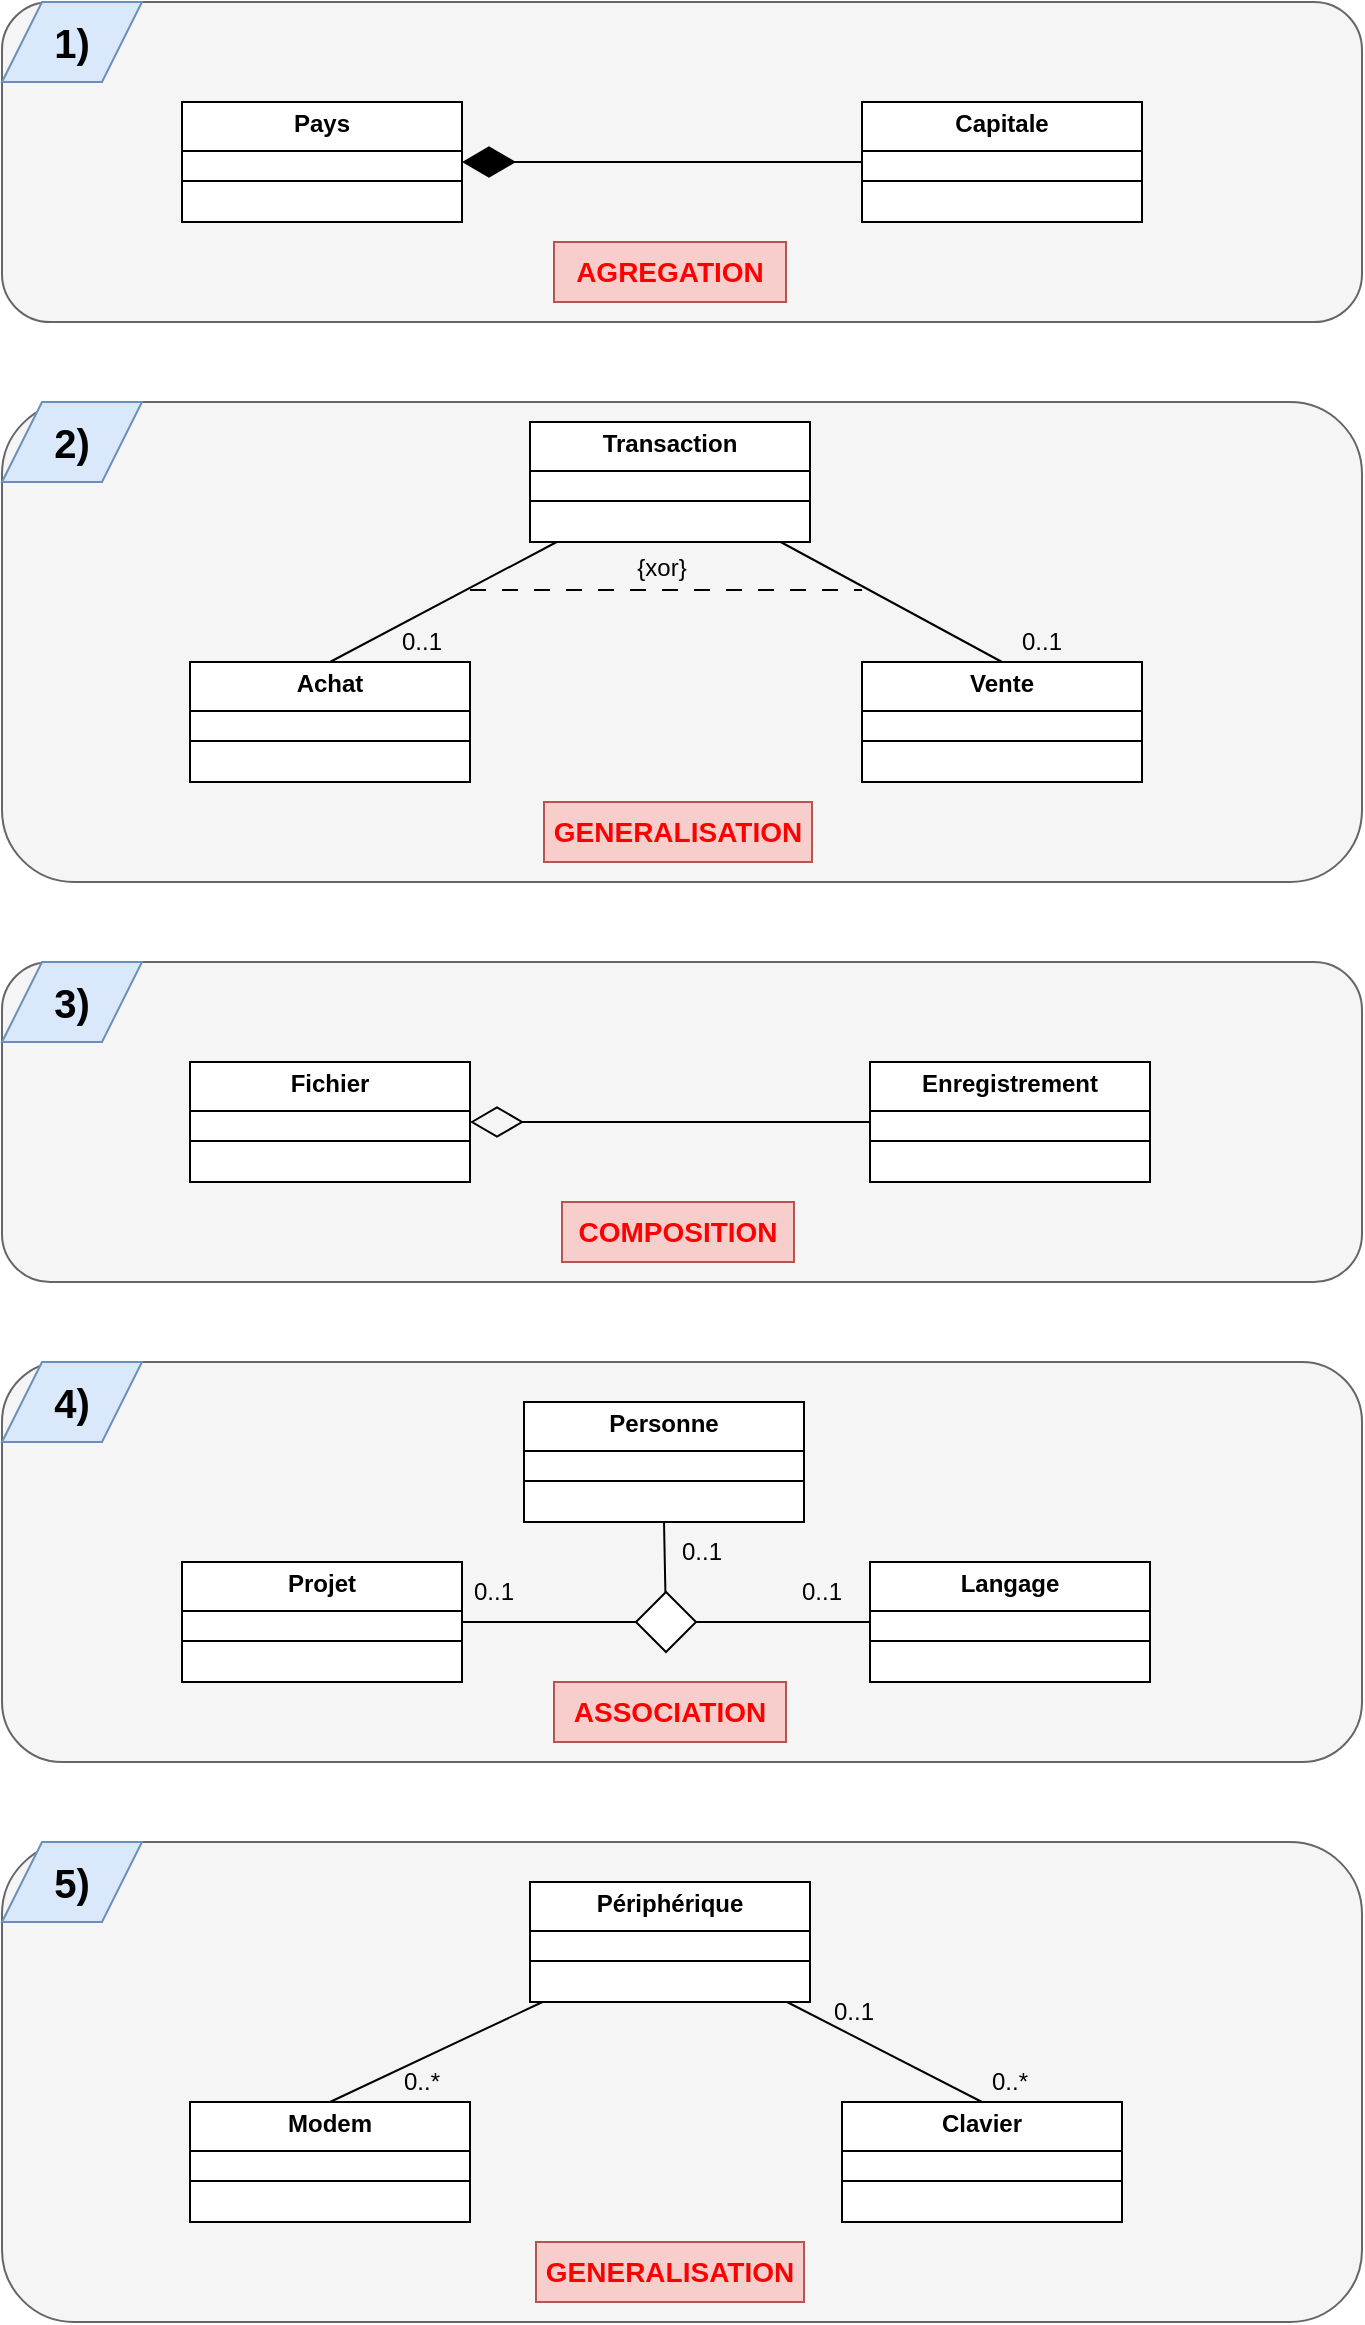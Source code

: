 <mxfile version="27.0.6">
  <diagram name="Page-1" id="fGesdjonegO0L1L9pHMr">
    <mxGraphModel dx="898" dy="750" grid="1" gridSize="10" guides="1" tooltips="1" connect="1" arrows="1" fold="1" page="1" pageScale="1" pageWidth="827" pageHeight="1169" math="0" shadow="0">
      <root>
        <mxCell id="0" />
        <mxCell id="1" parent="0" />
        <mxCell id="_dUHm0INQjYrLBaSXBUF-5" value="" style="rounded=1;whiteSpace=wrap;html=1;fillColor=#f5f5f5;fontColor=#333333;strokeColor=#666666;" parent="1" vertex="1">
          <mxGeometry x="80" y="560" width="680" height="160" as="geometry" />
        </mxCell>
        <mxCell id="5g9vw5iDV2U8HIUjXelG-1" value="" style="rounded=1;whiteSpace=wrap;html=1;fillColor=#f5f5f5;fontColor=#333333;strokeColor=#666666;" parent="1" vertex="1">
          <mxGeometry x="80" y="80" width="680" height="160" as="geometry" />
        </mxCell>
        <mxCell id="5g9vw5iDV2U8HIUjXelG-2" value="&lt;p style=&quot;margin:0px;margin-top:4px;text-align:center;&quot;&gt;&lt;b&gt;Pays&lt;/b&gt;&lt;/p&gt;&lt;hr size=&quot;1&quot; style=&quot;border-style:solid;&quot;&gt;&lt;div style=&quot;height:2px;&quot;&gt;&lt;/div&gt;&lt;hr size=&quot;1&quot; style=&quot;border-style:solid;&quot;&gt;&lt;div style=&quot;height:2px;&quot;&gt;&lt;/div&gt;" style="verticalAlign=top;align=left;overflow=fill;html=1;whiteSpace=wrap;" parent="1" vertex="1">
          <mxGeometry x="170" y="130" width="140" height="60" as="geometry" />
        </mxCell>
        <mxCell id="5g9vw5iDV2U8HIUjXelG-3" value="&lt;p style=&quot;margin:0px;margin-top:4px;text-align:center;&quot;&gt;&lt;b&gt;Capitale&lt;/b&gt;&lt;/p&gt;&lt;hr size=&quot;1&quot; style=&quot;border-style:solid;&quot;&gt;&lt;div style=&quot;height:2px;&quot;&gt;&lt;/div&gt;&lt;hr size=&quot;1&quot; style=&quot;border-style:solid;&quot;&gt;&lt;div style=&quot;height:2px;&quot;&gt;&lt;/div&gt;" style="verticalAlign=top;align=left;overflow=fill;html=1;whiteSpace=wrap;" parent="1" vertex="1">
          <mxGeometry x="510" y="130" width="140" height="60" as="geometry" />
        </mxCell>
        <mxCell id="5g9vw5iDV2U8HIUjXelG-6" value="" style="endArrow=diamondThin;endFill=1;endSize=24;html=1;rounded=0;entryX=1;entryY=0.5;entryDx=0;entryDy=0;exitX=0;exitY=0.5;exitDx=0;exitDy=0;" parent="1" source="5g9vw5iDV2U8HIUjXelG-3" target="5g9vw5iDV2U8HIUjXelG-2" edge="1">
          <mxGeometry width="160" relative="1" as="geometry">
            <mxPoint x="330" y="290" as="sourcePoint" />
            <mxPoint x="490" y="290" as="targetPoint" />
          </mxGeometry>
        </mxCell>
        <mxCell id="5g9vw5iDV2U8HIUjXelG-7" value="&lt;b&gt;&lt;font style=&quot;color: light-dark(rgb(255, 0, 0), rgb(237, 237, 237)); font-size: 14px;&quot;&gt;AGREGATION&lt;/font&gt;&lt;/b&gt;" style="text;html=1;align=center;verticalAlign=middle;whiteSpace=wrap;rounded=0;fillColor=#f8cecc;strokeColor=#b85450;" parent="1" vertex="1">
          <mxGeometry x="356" y="200" width="116" height="30" as="geometry" />
        </mxCell>
        <mxCell id="5g9vw5iDV2U8HIUjXelG-8" value="&lt;b&gt;&lt;font style=&quot;font-size: 20px;&quot;&gt;1)&lt;/font&gt;&lt;/b&gt;" style="shape=parallelogram;perimeter=parallelogramPerimeter;whiteSpace=wrap;html=1;fixedSize=1;fillColor=#dae8fc;strokeColor=#6c8ebf;" parent="1" vertex="1">
          <mxGeometry x="80" y="80" width="70" height="40" as="geometry" />
        </mxCell>
        <mxCell id="5g9vw5iDV2U8HIUjXelG-9" value="" style="rounded=1;whiteSpace=wrap;html=1;fillColor=#f5f5f5;fontColor=#333333;strokeColor=#666666;" parent="1" vertex="1">
          <mxGeometry x="80" y="280" width="680" height="240" as="geometry" />
        </mxCell>
        <mxCell id="5g9vw5iDV2U8HIUjXelG-10" value="&lt;b&gt;&lt;font style=&quot;font-size: 20px;&quot;&gt;2)&lt;/font&gt;&lt;/b&gt;" style="shape=parallelogram;perimeter=parallelogramPerimeter;whiteSpace=wrap;html=1;fixedSize=1;fillColor=#dae8fc;strokeColor=#6c8ebf;" parent="1" vertex="1">
          <mxGeometry x="80" y="280" width="70" height="40" as="geometry" />
        </mxCell>
        <mxCell id="_dUHm0INQjYrLBaSXBUF-1" value="&lt;p style=&quot;margin:0px;margin-top:4px;text-align:center;&quot;&gt;&lt;b&gt;Fichier&lt;/b&gt;&lt;/p&gt;&lt;hr size=&quot;1&quot; style=&quot;border-style:solid;&quot;&gt;&lt;div style=&quot;height:2px;&quot;&gt;&lt;/div&gt;&lt;hr size=&quot;1&quot; style=&quot;border-style:solid;&quot;&gt;&lt;div style=&quot;height:2px;&quot;&gt;&lt;/div&gt;" style="verticalAlign=top;align=left;overflow=fill;html=1;whiteSpace=wrap;" parent="1" vertex="1">
          <mxGeometry x="174" y="610" width="140" height="60" as="geometry" />
        </mxCell>
        <mxCell id="_dUHm0INQjYrLBaSXBUF-2" value="&lt;p style=&quot;margin:0px;margin-top:4px;text-align:center;&quot;&gt;&lt;b&gt;Enregistrement&lt;/b&gt;&lt;/p&gt;&lt;hr size=&quot;1&quot; style=&quot;border-style:solid;&quot;&gt;&lt;div style=&quot;height:2px;&quot;&gt;&lt;/div&gt;&lt;hr size=&quot;1&quot; style=&quot;border-style:solid;&quot;&gt;&lt;div style=&quot;height:2px;&quot;&gt;&lt;/div&gt;" style="verticalAlign=top;align=left;overflow=fill;html=1;whiteSpace=wrap;" parent="1" vertex="1">
          <mxGeometry x="514" y="610" width="140" height="60" as="geometry" />
        </mxCell>
        <mxCell id="_dUHm0INQjYrLBaSXBUF-3" value="" style="endArrow=diamondThin;endFill=0;endSize=24;html=1;rounded=0;entryX=1;entryY=0.5;entryDx=0;entryDy=0;exitX=0;exitY=0.5;exitDx=0;exitDy=0;" parent="1" source="_dUHm0INQjYrLBaSXBUF-2" target="_dUHm0INQjYrLBaSXBUF-1" edge="1">
          <mxGeometry width="160" relative="1" as="geometry">
            <mxPoint x="334" y="670" as="sourcePoint" />
            <mxPoint x="494" y="670" as="targetPoint" />
          </mxGeometry>
        </mxCell>
        <mxCell id="_dUHm0INQjYrLBaSXBUF-4" value="&lt;b&gt;&lt;font style=&quot;color: light-dark(rgb(255, 0, 0), rgb(237, 237, 237)); font-size: 14px;&quot;&gt;COMPOSITION&lt;/font&gt;&lt;/b&gt;" style="text;html=1;align=center;verticalAlign=middle;whiteSpace=wrap;rounded=0;fillColor=#f8cecc;strokeColor=#b85450;" parent="1" vertex="1">
          <mxGeometry x="360" y="680" width="116" height="30" as="geometry" />
        </mxCell>
        <mxCell id="_dUHm0INQjYrLBaSXBUF-6" value="&lt;b&gt;&lt;font style=&quot;font-size: 20px;&quot;&gt;3)&lt;/font&gt;&lt;/b&gt;" style="shape=parallelogram;perimeter=parallelogramPerimeter;whiteSpace=wrap;html=1;fixedSize=1;fillColor=#dae8fc;strokeColor=#6c8ebf;" parent="1" vertex="1">
          <mxGeometry x="80" y="560" width="70" height="40" as="geometry" />
        </mxCell>
        <mxCell id="_dUHm0INQjYrLBaSXBUF-7" value="" style="rounded=1;whiteSpace=wrap;html=1;fillColor=#f5f5f5;fontColor=#333333;strokeColor=#666666;" parent="1" vertex="1">
          <mxGeometry x="80" y="760" width="680" height="200" as="geometry" />
        </mxCell>
        <mxCell id="_dUHm0INQjYrLBaSXBUF-8" value="&lt;b&gt;&lt;font style=&quot;font-size: 20px;&quot;&gt;4)&lt;/font&gt;&lt;/b&gt;" style="shape=parallelogram;perimeter=parallelogramPerimeter;whiteSpace=wrap;html=1;fixedSize=1;fillColor=#dae8fc;strokeColor=#6c8ebf;" parent="1" vertex="1">
          <mxGeometry x="80" y="760" width="70" height="40" as="geometry" />
        </mxCell>
        <mxCell id="_dUHm0INQjYrLBaSXBUF-9" value="&lt;b&gt;&lt;font style=&quot;color: light-dark(rgb(255, 0, 0), rgb(237, 237, 237)); font-size: 14px;&quot;&gt;ASSOCIATION&lt;/font&gt;&lt;/b&gt;" style="text;html=1;align=center;verticalAlign=middle;whiteSpace=wrap;rounded=0;fillColor=#f8cecc;strokeColor=#b85450;" parent="1" vertex="1">
          <mxGeometry x="356" y="920" width="116" height="30" as="geometry" />
        </mxCell>
        <mxCell id="_dUHm0INQjYrLBaSXBUF-10" value="" style="rounded=1;whiteSpace=wrap;html=1;fillColor=#f5f5f5;fontColor=#333333;strokeColor=#666666;" parent="1" vertex="1">
          <mxGeometry x="80" y="1000" width="680" height="240" as="geometry" />
        </mxCell>
        <mxCell id="_dUHm0INQjYrLBaSXBUF-11" value="&lt;b&gt;&lt;font style=&quot;font-size: 20px;&quot;&gt;5)&lt;/font&gt;&lt;/b&gt;" style="shape=parallelogram;perimeter=parallelogramPerimeter;whiteSpace=wrap;html=1;fixedSize=1;fillColor=#dae8fc;strokeColor=#6c8ebf;" parent="1" vertex="1">
          <mxGeometry x="80" y="1000" width="70" height="40" as="geometry" />
        </mxCell>
        <mxCell id="_dUHm0INQjYrLBaSXBUF-12" value="&lt;b&gt;&lt;font style=&quot;color: light-dark(rgb(255, 0, 0), rgb(237, 237, 237)); font-size: 14px;&quot;&gt;GENERALISATION&lt;/font&gt;&lt;/b&gt;" style="text;html=1;align=center;verticalAlign=middle;whiteSpace=wrap;rounded=0;fillColor=#f8cecc;strokeColor=#b85450;" parent="1" vertex="1">
          <mxGeometry x="347" y="1200" width="134" height="30" as="geometry" />
        </mxCell>
        <mxCell id="_dUHm0INQjYrLBaSXBUF-13" value="&lt;b&gt;&lt;font style=&quot;color: light-dark(rgb(255, 0, 0), rgb(237, 237, 237)); font-size: 14px;&quot;&gt;GENERALISATION&lt;/font&gt;&lt;/b&gt;" style="text;html=1;align=center;verticalAlign=middle;whiteSpace=wrap;rounded=0;fillColor=#f8cecc;strokeColor=#b85450;" parent="1" vertex="1">
          <mxGeometry x="351" y="480" width="134" height="30" as="geometry" />
        </mxCell>
        <mxCell id="nVEXatsSuEp7voSnnsjc-4" style="rounded=0;orthogonalLoop=1;jettySize=auto;html=1;entryX=0.5;entryY=0;entryDx=0;entryDy=0;endArrow=none;startFill=0;" edge="1" parent="1" source="nVEXatsSuEp7voSnnsjc-1" target="nVEXatsSuEp7voSnnsjc-2">
          <mxGeometry relative="1" as="geometry" />
        </mxCell>
        <mxCell id="nVEXatsSuEp7voSnnsjc-5" style="rounded=0;orthogonalLoop=1;jettySize=auto;html=1;entryX=0.5;entryY=0;entryDx=0;entryDy=0;endArrow=none;startFill=0;" edge="1" parent="1" source="nVEXatsSuEp7voSnnsjc-1" target="nVEXatsSuEp7voSnnsjc-3">
          <mxGeometry relative="1" as="geometry" />
        </mxCell>
        <mxCell id="nVEXatsSuEp7voSnnsjc-1" value="&lt;p style=&quot;margin:0px;margin-top:4px;text-align:center;&quot;&gt;&lt;b&gt;Transaction&lt;/b&gt;&lt;/p&gt;&lt;hr size=&quot;1&quot; style=&quot;border-style:solid;&quot;&gt;&lt;div style=&quot;height:2px;&quot;&gt;&lt;/div&gt;&lt;hr size=&quot;1&quot; style=&quot;border-style:solid;&quot;&gt;&lt;div style=&quot;height:2px;&quot;&gt;&lt;/div&gt;" style="verticalAlign=top;align=left;overflow=fill;html=1;whiteSpace=wrap;" vertex="1" parent="1">
          <mxGeometry x="344" y="290" width="140" height="60" as="geometry" />
        </mxCell>
        <mxCell id="nVEXatsSuEp7voSnnsjc-2" value="&lt;p style=&quot;margin:0px;margin-top:4px;text-align:center;&quot;&gt;&lt;b&gt;Achat&lt;/b&gt;&lt;/p&gt;&lt;hr size=&quot;1&quot; style=&quot;border-style:solid;&quot;&gt;&lt;div style=&quot;height:2px;&quot;&gt;&lt;/div&gt;&lt;hr size=&quot;1&quot; style=&quot;border-style:solid;&quot;&gt;&lt;div style=&quot;height:2px;&quot;&gt;&lt;/div&gt;" style="verticalAlign=top;align=left;overflow=fill;html=1;whiteSpace=wrap;" vertex="1" parent="1">
          <mxGeometry x="174" y="410" width="140" height="60" as="geometry" />
        </mxCell>
        <mxCell id="nVEXatsSuEp7voSnnsjc-3" value="&lt;p style=&quot;margin:0px;margin-top:4px;text-align:center;&quot;&gt;&lt;b&gt;Vente&lt;/b&gt;&lt;/p&gt;&lt;hr size=&quot;1&quot; style=&quot;border-style:solid;&quot;&gt;&lt;div style=&quot;height:2px;&quot;&gt;&lt;/div&gt;&lt;hr size=&quot;1&quot; style=&quot;border-style:solid;&quot;&gt;&lt;div style=&quot;height:2px;&quot;&gt;&lt;/div&gt;" style="verticalAlign=top;align=left;overflow=fill;html=1;whiteSpace=wrap;" vertex="1" parent="1">
          <mxGeometry x="510" y="410" width="140" height="60" as="geometry" />
        </mxCell>
        <mxCell id="nVEXatsSuEp7voSnnsjc-6" value="" style="line;strokeWidth=1;fillColor=none;align=left;verticalAlign=middle;spacingTop=-1;spacingLeft=3;spacingRight=3;rotatable=0;labelPosition=right;points=[];portConstraint=eastwest;strokeColor=inherit;dashed=1;dashPattern=8 8;" vertex="1" parent="1">
          <mxGeometry x="314" y="370" width="196" height="8" as="geometry" />
        </mxCell>
        <mxCell id="nVEXatsSuEp7voSnnsjc-7" value="{xor}" style="text;html=1;align=center;verticalAlign=middle;whiteSpace=wrap;rounded=0;" vertex="1" parent="1">
          <mxGeometry x="380" y="348" width="60" height="30" as="geometry" />
        </mxCell>
        <mxCell id="nVEXatsSuEp7voSnnsjc-8" value="0..1" style="text;html=1;align=center;verticalAlign=middle;whiteSpace=wrap;rounded=0;" vertex="1" parent="1">
          <mxGeometry x="260" y="385" width="60" height="30" as="geometry" />
        </mxCell>
        <mxCell id="nVEXatsSuEp7voSnnsjc-9" value="0..1" style="text;html=1;align=center;verticalAlign=middle;whiteSpace=wrap;rounded=0;" vertex="1" parent="1">
          <mxGeometry x="570" y="385" width="60" height="30" as="geometry" />
        </mxCell>
        <mxCell id="nVEXatsSuEp7voSnnsjc-13" style="rounded=0;orthogonalLoop=1;jettySize=auto;html=1;entryX=0.5;entryY=0;entryDx=0;entryDy=0;endArrow=none;startFill=0;" edge="1" parent="1" source="nVEXatsSuEp7voSnnsjc-10" target="nVEXatsSuEp7voSnnsjc-11">
          <mxGeometry relative="1" as="geometry" />
        </mxCell>
        <mxCell id="nVEXatsSuEp7voSnnsjc-14" style="rounded=0;orthogonalLoop=1;jettySize=auto;html=1;entryX=0.5;entryY=0;entryDx=0;entryDy=0;endArrow=none;startFill=0;" edge="1" parent="1" source="nVEXatsSuEp7voSnnsjc-10" target="nVEXatsSuEp7voSnnsjc-12">
          <mxGeometry relative="1" as="geometry" />
        </mxCell>
        <mxCell id="nVEXatsSuEp7voSnnsjc-10" value="&lt;p style=&quot;margin:0px;margin-top:4px;text-align:center;&quot;&gt;&lt;b&gt;Périphérique&lt;/b&gt;&lt;/p&gt;&lt;hr size=&quot;1&quot; style=&quot;border-style:solid;&quot;&gt;&lt;div style=&quot;height:2px;&quot;&gt;&lt;/div&gt;&lt;hr size=&quot;1&quot; style=&quot;border-style:solid;&quot;&gt;&lt;div style=&quot;height:2px;&quot;&gt;&lt;/div&gt;" style="verticalAlign=top;align=left;overflow=fill;html=1;whiteSpace=wrap;" vertex="1" parent="1">
          <mxGeometry x="344" y="1020" width="140" height="60" as="geometry" />
        </mxCell>
        <mxCell id="nVEXatsSuEp7voSnnsjc-11" value="&lt;p style=&quot;margin:0px;margin-top:4px;text-align:center;&quot;&gt;&lt;b&gt;Modem&lt;/b&gt;&lt;/p&gt;&lt;hr size=&quot;1&quot; style=&quot;border-style:solid;&quot;&gt;&lt;div style=&quot;height:2px;&quot;&gt;&lt;/div&gt;&lt;hr size=&quot;1&quot; style=&quot;border-style:solid;&quot;&gt;&lt;div style=&quot;height:2px;&quot;&gt;&lt;/div&gt;" style="verticalAlign=top;align=left;overflow=fill;html=1;whiteSpace=wrap;" vertex="1" parent="1">
          <mxGeometry x="174" y="1130" width="140" height="60" as="geometry" />
        </mxCell>
        <mxCell id="nVEXatsSuEp7voSnnsjc-12" value="&lt;p style=&quot;margin:0px;margin-top:4px;text-align:center;&quot;&gt;&lt;b&gt;Clavier&lt;/b&gt;&lt;/p&gt;&lt;hr size=&quot;1&quot; style=&quot;border-style:solid;&quot;&gt;&lt;div style=&quot;height:2px;&quot;&gt;&lt;/div&gt;&lt;hr size=&quot;1&quot; style=&quot;border-style:solid;&quot;&gt;&lt;div style=&quot;height:2px;&quot;&gt;&lt;/div&gt;" style="verticalAlign=top;align=left;overflow=fill;html=1;whiteSpace=wrap;" vertex="1" parent="1">
          <mxGeometry x="500" y="1130" width="140" height="60" as="geometry" />
        </mxCell>
        <mxCell id="nVEXatsSuEp7voSnnsjc-15" value="0..*" style="text;html=1;align=center;verticalAlign=middle;whiteSpace=wrap;rounded=0;" vertex="1" parent="1">
          <mxGeometry x="260" y="1105" width="60" height="30" as="geometry" />
        </mxCell>
        <mxCell id="nVEXatsSuEp7voSnnsjc-16" value="0..*" style="text;html=1;align=center;verticalAlign=middle;whiteSpace=wrap;rounded=0;" vertex="1" parent="1">
          <mxGeometry x="554" y="1105" width="60" height="30" as="geometry" />
        </mxCell>
        <mxCell id="nVEXatsSuEp7voSnnsjc-17" value="0..1" style="text;html=1;align=center;verticalAlign=middle;whiteSpace=wrap;rounded=0;" vertex="1" parent="1">
          <mxGeometry x="476" y="1070" width="60" height="30" as="geometry" />
        </mxCell>
        <mxCell id="nVEXatsSuEp7voSnnsjc-18" value="&lt;p style=&quot;margin:0px;margin-top:4px;text-align:center;&quot;&gt;&lt;b&gt;Personne&lt;/b&gt;&lt;/p&gt;&lt;hr size=&quot;1&quot; style=&quot;border-style:solid;&quot;&gt;&lt;div style=&quot;height:2px;&quot;&gt;&lt;/div&gt;&lt;hr size=&quot;1&quot; style=&quot;border-style:solid;&quot;&gt;&lt;div style=&quot;height:2px;&quot;&gt;&lt;/div&gt;" style="verticalAlign=top;align=left;overflow=fill;html=1;whiteSpace=wrap;" vertex="1" parent="1">
          <mxGeometry x="341" y="780" width="140" height="60" as="geometry" />
        </mxCell>
        <mxCell id="nVEXatsSuEp7voSnnsjc-19" value="&lt;p style=&quot;margin:0px;margin-top:4px;text-align:center;&quot;&gt;&lt;b&gt;Projet&lt;/b&gt;&lt;/p&gt;&lt;hr size=&quot;1&quot; style=&quot;border-style:solid;&quot;&gt;&lt;div style=&quot;height:2px;&quot;&gt;&lt;/div&gt;&lt;hr size=&quot;1&quot; style=&quot;border-style:solid;&quot;&gt;&lt;div style=&quot;height:2px;&quot;&gt;&lt;/div&gt;" style="verticalAlign=top;align=left;overflow=fill;html=1;whiteSpace=wrap;" vertex="1" parent="1">
          <mxGeometry x="170" y="860" width="140" height="60" as="geometry" />
        </mxCell>
        <mxCell id="nVEXatsSuEp7voSnnsjc-20" value="&lt;p style=&quot;margin:0px;margin-top:4px;text-align:center;&quot;&gt;&lt;b&gt;Langage&lt;/b&gt;&lt;/p&gt;&lt;hr size=&quot;1&quot; style=&quot;border-style:solid;&quot;&gt;&lt;div style=&quot;height:2px;&quot;&gt;&lt;/div&gt;&lt;hr size=&quot;1&quot; style=&quot;border-style:solid;&quot;&gt;&lt;div style=&quot;height:2px;&quot;&gt;&lt;/div&gt;" style="verticalAlign=top;align=left;overflow=fill;html=1;whiteSpace=wrap;" vertex="1" parent="1">
          <mxGeometry x="514" y="860" width="140" height="60" as="geometry" />
        </mxCell>
        <mxCell id="nVEXatsSuEp7voSnnsjc-22" style="rounded=0;orthogonalLoop=1;jettySize=auto;html=1;entryX=0;entryY=0.5;entryDx=0;entryDy=0;endArrow=none;startFill=0;" edge="1" parent="1" source="nVEXatsSuEp7voSnnsjc-21" target="nVEXatsSuEp7voSnnsjc-20">
          <mxGeometry relative="1" as="geometry" />
        </mxCell>
        <mxCell id="nVEXatsSuEp7voSnnsjc-23" style="rounded=0;orthogonalLoop=1;jettySize=auto;html=1;entryX=1;entryY=0.5;entryDx=0;entryDy=0;endArrow=none;startFill=0;" edge="1" parent="1" source="nVEXatsSuEp7voSnnsjc-21" target="nVEXatsSuEp7voSnnsjc-19">
          <mxGeometry relative="1" as="geometry" />
        </mxCell>
        <mxCell id="nVEXatsSuEp7voSnnsjc-24" style="rounded=0;orthogonalLoop=1;jettySize=auto;html=1;entryX=0.5;entryY=1;entryDx=0;entryDy=0;endArrow=none;startFill=0;" edge="1" parent="1" source="nVEXatsSuEp7voSnnsjc-21" target="nVEXatsSuEp7voSnnsjc-18">
          <mxGeometry relative="1" as="geometry" />
        </mxCell>
        <mxCell id="nVEXatsSuEp7voSnnsjc-21" value="" style="rhombus;whiteSpace=wrap;html=1;" vertex="1" parent="1">
          <mxGeometry x="397" y="875" width="30" height="30" as="geometry" />
        </mxCell>
        <mxCell id="nVEXatsSuEp7voSnnsjc-25" value="0..1" style="text;html=1;align=center;verticalAlign=middle;whiteSpace=wrap;rounded=0;" vertex="1" parent="1">
          <mxGeometry x="460" y="860" width="60" height="30" as="geometry" />
        </mxCell>
        <mxCell id="nVEXatsSuEp7voSnnsjc-26" value="0..1" style="text;html=1;align=center;verticalAlign=middle;whiteSpace=wrap;rounded=0;" vertex="1" parent="1">
          <mxGeometry x="296" y="860" width="60" height="30" as="geometry" />
        </mxCell>
        <mxCell id="nVEXatsSuEp7voSnnsjc-27" value="0..1" style="text;html=1;align=center;verticalAlign=middle;whiteSpace=wrap;rounded=0;" vertex="1" parent="1">
          <mxGeometry x="400" y="840" width="60" height="30" as="geometry" />
        </mxCell>
      </root>
    </mxGraphModel>
  </diagram>
</mxfile>
